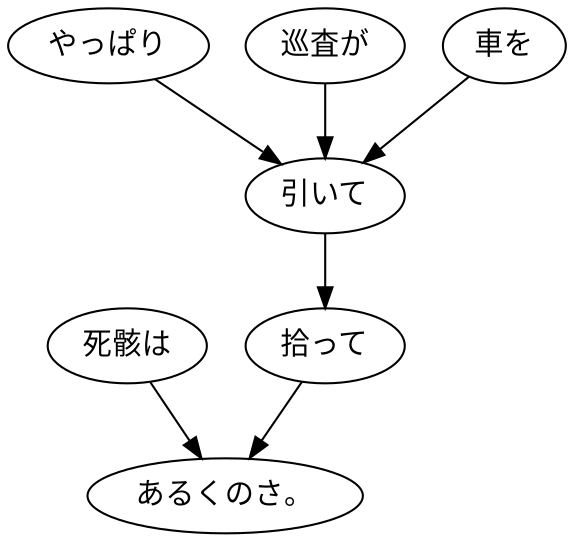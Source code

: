 digraph graph8639 {
	node0 [label="死骸は"];
	node1 [label="やっぱり"];
	node2 [label="巡査が"];
	node3 [label="車を"];
	node4 [label="引いて"];
	node5 [label="拾って"];
	node6 [label="あるくのさ。"];
	node0 -> node6;
	node1 -> node4;
	node2 -> node4;
	node3 -> node4;
	node4 -> node5;
	node5 -> node6;
}
